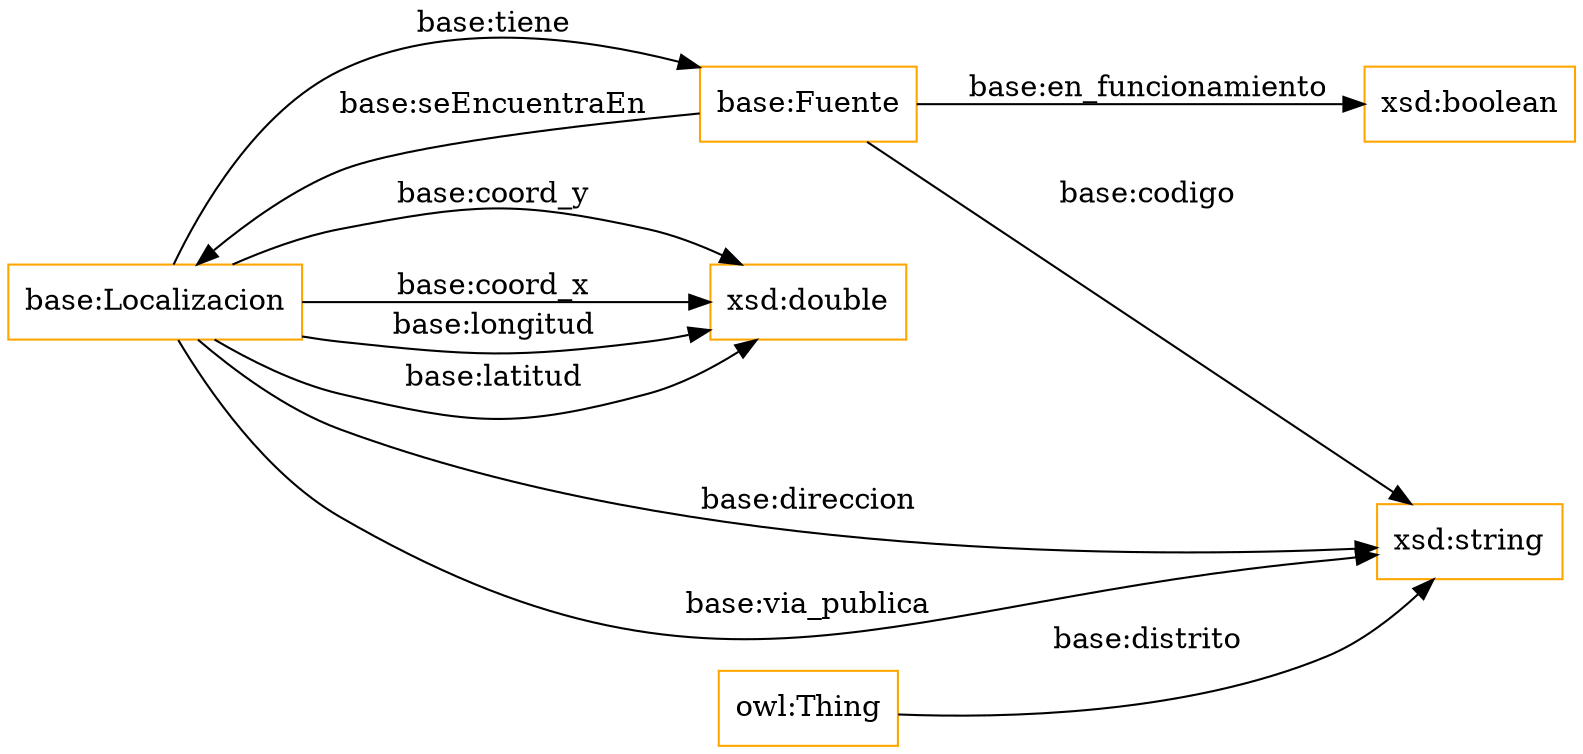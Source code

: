 digraph ar2dtool_diagram { 
rankdir=LR;
size="1501"
node [shape = rectangle, color="orange"]; "base:Localizacion" "base:Fuente" ; /*classes style*/
	"base:Localizacion" -> "xsd:double" [ label = "base:coord_y" ];
	"base:Localizacion" -> "xsd:string" [ label = "base:direccion" ];
	"base:Localizacion" -> "xsd:double" [ label = "base:coord_x" ];
	"base:Fuente" -> "xsd:boolean" [ label = "base:en_funcionamiento" ];
	"base:Localizacion" -> "xsd:double" [ label = "base:longitud" ];
	"base:Localizacion" -> "xsd:string" [ label = "base:via_publica" ];
	"base:Localizacion" -> "base:Fuente" [ label = "base:tiene" ];
	"base:Localizacion" -> "xsd:double" [ label = "base:latitud" ];
	"owl:Thing" -> "xsd:string" [ label = "base:distrito" ];
	"base:Fuente" -> "xsd:string" [ label = "base:codigo" ];
	"base:Fuente" -> "base:Localizacion" [ label = "base:seEncuentraEn" ];

}
